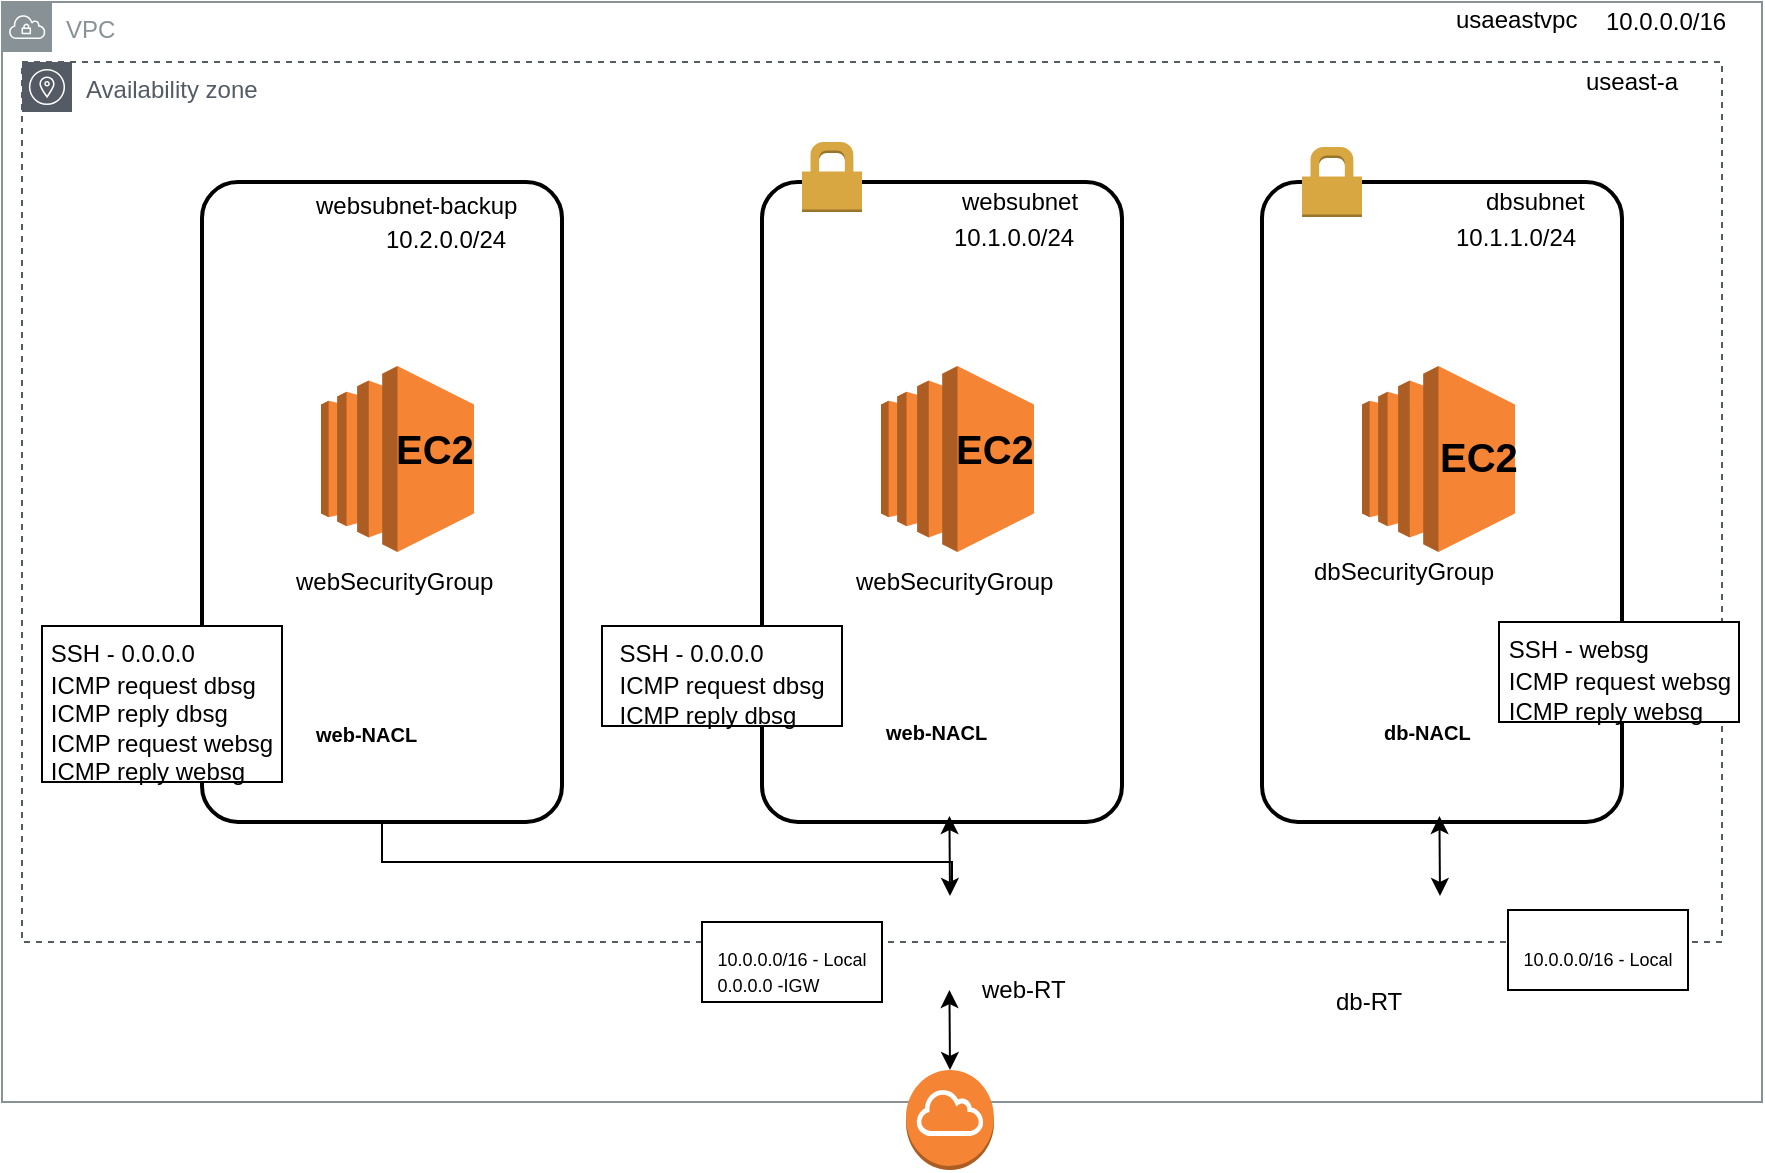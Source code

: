 <mxfile version="10.7.3" type="github"><diagram id="sutZoA35M7MX3dKam-xM" name="Page-1"><mxGraphModel dx="1583" dy="466" grid="1" gridSize="10" guides="1" tooltips="1" connect="1" arrows="1" fold="1" page="1" pageScale="1" pageWidth="827" pageHeight="1169" math="0" shadow="0"><root><mxCell id="0"/><mxCell id="1" parent="0"/><mxCell id="QqPyAReXJ7TA30dUd2KR-27" style="edgeStyle=none;rounded=0;orthogonalLoop=1;jettySize=auto;html=1;exitX=0.5;exitY=0;exitDx=0;exitDy=0;exitPerimeter=0;startArrow=classic;startFill=1;fontSize=20;" parent="1" edge="1"><mxGeometry relative="1" as="geometry"><mxPoint x="384" y="537" as="sourcePoint"/><mxPoint x="383.714" y="497" as="targetPoint"/></mxGeometry></mxCell><mxCell id="fQZx-U2Kx0ZALfmcc3-l-2" value="VPC" style="outlineConnect=0;gradientColor=none;html=1;whiteSpace=wrap;fontSize=12;fontStyle=0;shape=mxgraph.aws4.group;grIcon=mxgraph.aws4.group_vpc;strokeColor=#879196;fillColor=none;verticalAlign=top;align=left;spacingLeft=30;fontColor=#879196;dashed=0;" parent="1" vertex="1"><mxGeometry x="-90" y="90" width="880" height="550" as="geometry"/></mxCell><mxCell id="fQZx-U2Kx0ZALfmcc3-l-4" value="Availability zone" style="outlineConnect=0;gradientColor=none;html=1;whiteSpace=wrap;fontSize=12;fontStyle=0;shape=mxgraph.aws4.group;grIcon=mxgraph.aws4.group_availability_zone;strokeColor=#545B64;fillColor=none;verticalAlign=top;align=left;spacingLeft=30;fontColor=#545B64;dashed=1;" parent="1" vertex="1"><mxGeometry x="-80" y="120" width="850" height="440" as="geometry"/></mxCell><mxCell id="fQZx-U2Kx0ZALfmcc3-l-5" value="" style="rounded=1;arcSize=10;dashed=0;strokeColor=#000000;fillColor=none;gradientColor=none;strokeWidth=2;" parent="1" vertex="1"><mxGeometry x="290" y="180" width="180" height="320" as="geometry"/></mxCell><mxCell id="fQZx-U2Kx0ZALfmcc3-l-6" value="" style="dashed=0;html=1;shape=mxgraph.aws3.permissions;fillColor=#D9A741;gradientColor=none;dashed=0;" parent="1" vertex="1"><mxGeometry x="310" y="160" width="30" height="35" as="geometry"/></mxCell><mxCell id="fQZx-U2Kx0ZALfmcc3-l-8" value="" style="rounded=1;arcSize=10;dashed=0;strokeColor=#000000;fillColor=none;gradientColor=none;strokeWidth=2;" parent="1" vertex="1"><mxGeometry x="540" y="180" width="180" height="320" as="geometry"/></mxCell><mxCell id="fQZx-U2Kx0ZALfmcc3-l-9" value="" style="dashed=0;html=1;shape=mxgraph.aws3.permissions;fillColor=#D9A741;gradientColor=none;dashed=0;" parent="1" vertex="1"><mxGeometry x="560" y="162.5" width="30" height="35" as="geometry"/></mxCell><mxCell id="fQZx-U2Kx0ZALfmcc3-l-10" value="" style="outlineConnect=0;dashed=0;verticalLabelPosition=bottom;verticalAlign=top;align=center;html=1;shape=mxgraph.aws3.ec2;fillColor=#F58534;gradientColor=none;" parent="1" vertex="1"><mxGeometry x="349.5" y="272" width="76.5" height="93" as="geometry"/></mxCell><mxCell id="fQZx-U2Kx0ZALfmcc3-l-11" value="" style="outlineConnect=0;dashed=0;verticalLabelPosition=bottom;verticalAlign=top;align=center;html=1;shape=mxgraph.aws3.ec2;fillColor=#F58534;gradientColor=none;" parent="1" vertex="1"><mxGeometry x="590" y="272" width="76.5" height="93" as="geometry"/></mxCell><mxCell id="fQZx-U2Kx0ZALfmcc3-l-12" value="" style="shape=image;html=1;verticalAlign=top;verticalLabelPosition=bottom;labelBackgroundColor=#ffffff;imageAspect=0;aspect=fixed;image=https://cdn2.iconfinder.com/data/icons/amazon-aws-stencils/100/Storage__Content_Delivery_AWS_Storage_Gateway-128.png" parent="1" vertex="1"><mxGeometry x="355" y="530" width="60" height="60" as="geometry"/></mxCell><mxCell id="fQZx-U2Kx0ZALfmcc3-l-13" value="" style="shape=image;html=1;verticalAlign=top;verticalLabelPosition=bottom;labelBackgroundColor=#ffffff;imageAspect=0;aspect=fixed;image=https://cdn2.iconfinder.com/data/icons/amazon-aws-stencils/100/Storage__Content_Delivery_AWS_Storage_Gateway-128.png" parent="1" vertex="1"><mxGeometry x="598.5" y="530" width="60" height="60" as="geometry"/></mxCell><mxCell id="fQZx-U2Kx0ZALfmcc3-l-15" value="" style="shape=image;html=1;verticalAlign=top;verticalLabelPosition=bottom;labelBackgroundColor=#ffffff;imageAspect=0;aspect=fixed;image=https://cdn2.iconfinder.com/data/icons/amazon-aws-stencils/100/Deployment__Management_copy_AWS_CloudFormation_Template-128.png" parent="1" vertex="1"><mxGeometry x="355" y="452" width="58" height="58" as="geometry"/></mxCell><mxCell id="fQZx-U2Kx0ZALfmcc3-l-17" value="" style="shape=image;html=1;verticalAlign=top;verticalLabelPosition=bottom;labelBackgroundColor=#ffffff;imageAspect=0;aspect=fixed;image=https://cdn2.iconfinder.com/data/icons/amazon-aws-stencils/100/Deployment__Management_copy_AWS_CloudFormation_Template-128.png" parent="1" vertex="1"><mxGeometry x="601" y="452" width="58" height="58" as="geometry"/></mxCell><mxCell id="QqPyAReXJ7TA30dUd2KR-2" value="usaeastvpc" style="text;html=1;resizable=0;points=[];autosize=1;align=left;verticalAlign=top;spacingTop=-4;" parent="1" vertex="1"><mxGeometry x="635" y="89" width="80" height="20" as="geometry"/></mxCell><mxCell id="QqPyAReXJ7TA30dUd2KR-3" value="useast-a" style="text;html=1;resizable=0;points=[];autosize=1;align=left;verticalAlign=top;spacingTop=-4;" parent="1" vertex="1"><mxGeometry x="700" y="120" width="60" height="20" as="geometry"/></mxCell><mxCell id="QqPyAReXJ7TA30dUd2KR-4" value="websubnet" style="text;html=1;resizable=0;points=[];autosize=1;align=left;verticalAlign=top;spacingTop=-4;" parent="1" vertex="1"><mxGeometry x="387.5" y="180" width="70" height="20" as="geometry"/></mxCell><mxCell id="QqPyAReXJ7TA30dUd2KR-5" value="dbsubnet" style="text;html=1;resizable=0;points=[];autosize=1;align=left;verticalAlign=top;spacingTop=-4;" parent="1" vertex="1"><mxGeometry x="650" y="180" width="60" height="20" as="geometry"/></mxCell><mxCell id="QqPyAReXJ7TA30dUd2KR-6" value="dbSecurityGroup" style="text;html=1;resizable=0;points=[];autosize=1;align=left;verticalAlign=top;spacingTop=-4;" parent="1" vertex="1"><mxGeometry x="564" y="365" width="110" height="20" as="geometry"/></mxCell><mxCell id="QqPyAReXJ7TA30dUd2KR-10" value="webSecurityGroup" style="text;html=1;resizable=0;points=[];autosize=1;align=left;verticalAlign=top;spacingTop=-4;" parent="1" vertex="1"><mxGeometry x="335" y="370" width="110" height="20" as="geometry"/></mxCell><mxCell id="QqPyAReXJ7TA30dUd2KR-12" value="db-RT" style="text;html=1;resizable=0;points=[];autosize=1;align=left;verticalAlign=top;spacingTop=-4;" parent="1" vertex="1"><mxGeometry x="575" y="580" width="50" height="20" as="geometry"/></mxCell><mxCell id="QqPyAReXJ7TA30dUd2KR-13" value="10.0.0.0/16" style="text;html=1;resizable=0;points=[];autosize=1;align=left;verticalAlign=top;spacingTop=-4;" parent="1" vertex="1"><mxGeometry x="710" y="90" width="80" height="20" as="geometry"/></mxCell><mxCell id="QqPyAReXJ7TA30dUd2KR-14" value="10.1.0.0/24" style="text;html=1;resizable=0;points=[];autosize=1;align=left;verticalAlign=top;spacingTop=-4;" parent="1" vertex="1"><mxGeometry x="384" y="197.5" width="80" height="20" as="geometry"/></mxCell><mxCell id="QqPyAReXJ7TA30dUd2KR-15" value="10.1.1.0/24" style="text;html=1;resizable=0;points=[];autosize=1;align=left;verticalAlign=top;spacingTop=-4;" parent="1" vertex="1"><mxGeometry x="635" y="197.5" width="80" height="20" as="geometry"/></mxCell><mxCell id="QqPyAReXJ7TA30dUd2KR-17" value="&lt;font style=&quot;font-size: 20px;&quot;&gt;EC2&lt;/font&gt;" style="text;html=1;resizable=0;points=[];autosize=1;align=left;verticalAlign=top;spacingTop=-4;fontSize=20;fontStyle=1" parent="1" vertex="1"><mxGeometry x="385" y="298.5" width="60" height="20" as="geometry"/></mxCell><mxCell id="QqPyAReXJ7TA30dUd2KR-18" value="&lt;font style=&quot;font-size: 20px;&quot;&gt;EC2&lt;/font&gt;" style="text;html=1;resizable=0;points=[];autosize=1;align=left;verticalAlign=top;spacingTop=-4;fontSize=20;fontStyle=1" parent="1" vertex="1"><mxGeometry x="627" y="302.5" width="60" height="20" as="geometry"/></mxCell><mxCell id="QqPyAReXJ7TA30dUd2KR-22" style="edgeStyle=none;rounded=0;orthogonalLoop=1;jettySize=auto;html=1;exitX=0.5;exitY=0;exitDx=0;exitDy=0;exitPerimeter=0;startArrow=classic;startFill=1;fontSize=20;" parent="1" source="QqPyAReXJ7TA30dUd2KR-21" edge="1"><mxGeometry relative="1" as="geometry"><mxPoint x="383.714" y="584" as="targetPoint"/></mxGeometry></mxCell><mxCell id="QqPyAReXJ7TA30dUd2KR-21" value="" style="outlineConnect=0;dashed=0;verticalLabelPosition=bottom;verticalAlign=top;align=center;html=1;shape=mxgraph.aws3.internet_gateway;fillColor=#F58534;gradientColor=none;fontSize=20;" parent="1" vertex="1"><mxGeometry x="362" y="624" width="44" height="50" as="geometry"/></mxCell><mxCell id="QqPyAReXJ7TA30dUd2KR-23" value="&lt;div style=&quot;text-align: left&quot;&gt;&lt;span style=&quot;font-size: 12px&quot;&gt;SSH - websg&lt;/span&gt;&lt;/div&gt;&lt;font style=&quot;font-size: 12px&quot;&gt;&lt;div style=&quot;text-align: left&quot;&gt;&lt;span&gt;ICMP request websg&lt;/span&gt;&lt;/div&gt;&lt;div style=&quot;text-align: left&quot;&gt;&lt;span&gt;ICMP reply websg&lt;/span&gt;&lt;/div&gt;&lt;/font&gt;" style="rounded=0;whiteSpace=wrap;html=1;fontSize=20;" parent="1" vertex="1"><mxGeometry x="658.5" y="400" width="120" height="50" as="geometry"/></mxCell><mxCell id="QqPyAReXJ7TA30dUd2KR-24" value="&lt;div style=&quot;text-align: left&quot;&gt;&lt;span style=&quot;font-size: 12px&quot;&gt;SSH - 0.0.0.0&lt;/span&gt;&lt;/div&gt;&lt;font style=&quot;font-size: 12px&quot;&gt;&lt;div style=&quot;text-align: left&quot;&gt;&lt;span&gt;ICMP request dbsg&lt;/span&gt;&lt;/div&gt;&lt;div style=&quot;text-align: left&quot;&gt;&lt;span&gt;ICMP reply dbsg&lt;/span&gt;&lt;/div&gt;&lt;/font&gt;" style="rounded=0;whiteSpace=wrap;html=1;fontSize=20;" parent="1" vertex="1"><mxGeometry x="210" y="402" width="120" height="50" as="geometry"/></mxCell><mxCell id="QqPyAReXJ7TA30dUd2KR-25" value="&lt;div style=&quot;text-align: left&quot;&gt;&lt;span style=&quot;font-size: 9px&quot;&gt;10.0.0.0/16 - Local&lt;/span&gt;&lt;/div&gt;&lt;font style=&quot;font-size: 9px&quot;&gt;&lt;div style=&quot;text-align: left&quot;&gt;0.0.0.0 -IGW&lt;/div&gt;&lt;/font&gt;" style="rounded=0;whiteSpace=wrap;html=1;fontSize=20;" parent="1" vertex="1"><mxGeometry x="260" y="550" width="90" height="40" as="geometry"/></mxCell><mxCell id="QqPyAReXJ7TA30dUd2KR-26" value="&lt;div style=&quot;text-align: left&quot;&gt;&lt;span style=&quot;font-size: 9px&quot;&gt;10.0.0.0/16 - Local&lt;/span&gt;&lt;/div&gt;" style="rounded=0;whiteSpace=wrap;html=1;fontSize=20;" parent="1" vertex="1"><mxGeometry x="663" y="544" width="90" height="40" as="geometry"/></mxCell><mxCell id="QqPyAReXJ7TA30dUd2KR-11" value="web-RT" style="text;html=1;resizable=0;points=[];autosize=1;align=left;verticalAlign=top;spacingTop=-4;" parent="1" vertex="1"><mxGeometry x="397.5" y="574" width="60" height="20" as="geometry"/></mxCell><mxCell id="QqPyAReXJ7TA30dUd2KR-28" style="edgeStyle=none;rounded=0;orthogonalLoop=1;jettySize=auto;html=1;exitX=0.5;exitY=0;exitDx=0;exitDy=0;exitPerimeter=0;startArrow=classic;startFill=1;fontSize=20;" parent="1" edge="1"><mxGeometry relative="1" as="geometry"><mxPoint x="629" y="537" as="sourcePoint"/><mxPoint x="628.714" y="497" as="targetPoint"/></mxGeometry></mxCell><mxCell id="QqPyAReXJ7TA30dUd2KR-29" value="&lt;font style=&quot;font-size: 10px&quot;&gt;&lt;b&gt;web-NACL&lt;/b&gt;&lt;/font&gt;" style="text;html=1;resizable=0;points=[];autosize=1;align=left;verticalAlign=top;spacingTop=-4;fontSize=20;" parent="1" vertex="1"><mxGeometry x="349.5" y="437" width="70" height="30" as="geometry"/></mxCell><mxCell id="QqPyAReXJ7TA30dUd2KR-30" value="&lt;font style=&quot;font-size: 10px&quot;&gt;&lt;b&gt;db-NACL&lt;/b&gt;&lt;/font&gt;" style="text;html=1;resizable=0;points=[];autosize=1;align=left;verticalAlign=top;spacingTop=-4;fontSize=20;" parent="1" vertex="1"><mxGeometry x="598.5" y="437" width="60" height="30" as="geometry"/></mxCell><mxCell id="QqPyAReXJ7TA30dUd2KR-31" value="" style="shape=image;html=1;verticalAlign=top;verticalLabelPosition=bottom;labelBackgroundColor=#ffffff;imageAspect=0;aspect=fixed;image=https://cdn3.iconfinder.com/data/icons/adobe-tools/512/Sg-128.png;fontSize=20;" parent="1" vertex="1"><mxGeometry x="436" y="371" width="18" height="18" as="geometry"/></mxCell><mxCell id="QqPyAReXJ7TA30dUd2KR-32" value="" style="shape=image;html=1;verticalAlign=top;verticalLabelPosition=bottom;labelBackgroundColor=#ffffff;imageAspect=0;aspect=fixed;image=https://cdn3.iconfinder.com/data/icons/adobe-tools/512/Sg-128.png;fontSize=20;" parent="1" vertex="1"><mxGeometry x="658" y="366" width="18" height="18" as="geometry"/></mxCell><mxCell id="1YjhD-Gjq6cIbO1a0wJ--6" style="edgeStyle=orthogonalEdgeStyle;rounded=0;orthogonalLoop=1;jettySize=auto;html=1;exitX=0.5;exitY=1;exitDx=0;exitDy=0;entryX=0.5;entryY=0;entryDx=0;entryDy=0;endArrow=none;endFill=0;" edge="1" parent="1" source="1YjhD-Gjq6cIbO1a0wJ--1" target="fQZx-U2Kx0ZALfmcc3-l-12"><mxGeometry relative="1" as="geometry"><Array as="points"><mxPoint x="100" y="520"/><mxPoint x="385" y="520"/></Array></mxGeometry></mxCell><mxCell id="1YjhD-Gjq6cIbO1a0wJ--1" value="" style="rounded=1;arcSize=10;dashed=0;strokeColor=#000000;fillColor=none;gradientColor=none;strokeWidth=2;" vertex="1" parent="1"><mxGeometry x="10" y="180" width="180" height="320" as="geometry"/></mxCell><mxCell id="1YjhD-Gjq6cIbO1a0wJ--2" value="" style="outlineConnect=0;dashed=0;verticalLabelPosition=bottom;verticalAlign=top;align=center;html=1;shape=mxgraph.aws3.ec2;fillColor=#F58534;gradientColor=none;" vertex="1" parent="1"><mxGeometry x="69.5" y="272" width="76.5" height="93" as="geometry"/></mxCell><mxCell id="1YjhD-Gjq6cIbO1a0wJ--3" value="webSecurityGroup" style="text;html=1;resizable=0;points=[];autosize=1;align=left;verticalAlign=top;spacingTop=-4;" vertex="1" parent="1"><mxGeometry x="55" y="370" width="110" height="20" as="geometry"/></mxCell><mxCell id="1YjhD-Gjq6cIbO1a0wJ--4" value="&lt;font style=&quot;font-size: 20px;&quot;&gt;EC2&lt;/font&gt;" style="text;html=1;resizable=0;points=[];autosize=1;align=left;verticalAlign=top;spacingTop=-4;fontSize=20;fontStyle=1" vertex="1" parent="1"><mxGeometry x="105" y="298.5" width="60" height="20" as="geometry"/></mxCell><mxCell id="1YjhD-Gjq6cIbO1a0wJ--5" value="&lt;div style=&quot;text-align: left&quot;&gt;&lt;span style=&quot;font-size: 12px&quot;&gt;SSH - 0.0.0.0&lt;/span&gt;&lt;/div&gt;&lt;font style=&quot;font-size: 12px&quot;&gt;&lt;div style=&quot;text-align: left&quot;&gt;&lt;span&gt;ICMP request dbsg&lt;/span&gt;&lt;/div&gt;&lt;div style=&quot;text-align: left&quot;&gt;&lt;span&gt;ICMP reply dbsg&lt;/span&gt;&lt;/div&gt;&lt;div style=&quot;text-align: left&quot;&gt;&lt;div&gt;ICMP request websg&lt;/div&gt;&lt;div&gt;ICMP reply websg&lt;/div&gt;&lt;/div&gt;&lt;/font&gt;" style="rounded=0;whiteSpace=wrap;html=1;fontSize=20;" vertex="1" parent="1"><mxGeometry x="-70" y="402" width="120" height="78" as="geometry"/></mxCell><mxCell id="1YjhD-Gjq6cIbO1a0wJ--7" value="websubnet-backup" style="text;html=1;resizable=0;points=[];autosize=1;align=left;verticalAlign=top;spacingTop=-4;" vertex="1" parent="1"><mxGeometry x="64.5" y="181.5" width="120" height="20" as="geometry"/></mxCell><mxCell id="1YjhD-Gjq6cIbO1a0wJ--8" value="10.2.0.0/24" style="text;html=1;resizable=0;points=[];autosize=1;align=left;verticalAlign=top;spacingTop=-4;" vertex="1" parent="1"><mxGeometry x="100" y="199" width="80" height="20" as="geometry"/></mxCell><mxCell id="1YjhD-Gjq6cIbO1a0wJ--9" value="" style="shape=image;html=1;verticalAlign=top;verticalLabelPosition=bottom;labelBackgroundColor=#ffffff;imageAspect=0;aspect=fixed;image=https://cdn2.iconfinder.com/data/icons/amazon-aws-stencils/100/Deployment__Management_copy_AWS_CloudFormation_Template-128.png" vertex="1" parent="1"><mxGeometry x="70.5" y="452.5" width="58" height="58" as="geometry"/></mxCell><mxCell id="1YjhD-Gjq6cIbO1a0wJ--10" value="&lt;font style=&quot;font-size: 10px&quot;&gt;&lt;b&gt;web-NACL&lt;/b&gt;&lt;/font&gt;" style="text;html=1;resizable=0;points=[];autosize=1;align=left;verticalAlign=top;spacingTop=-4;fontSize=20;" vertex="1" parent="1"><mxGeometry x="65" y="437.5" width="70" height="30" as="geometry"/></mxCell></root></mxGraphModel></diagram></mxfile>